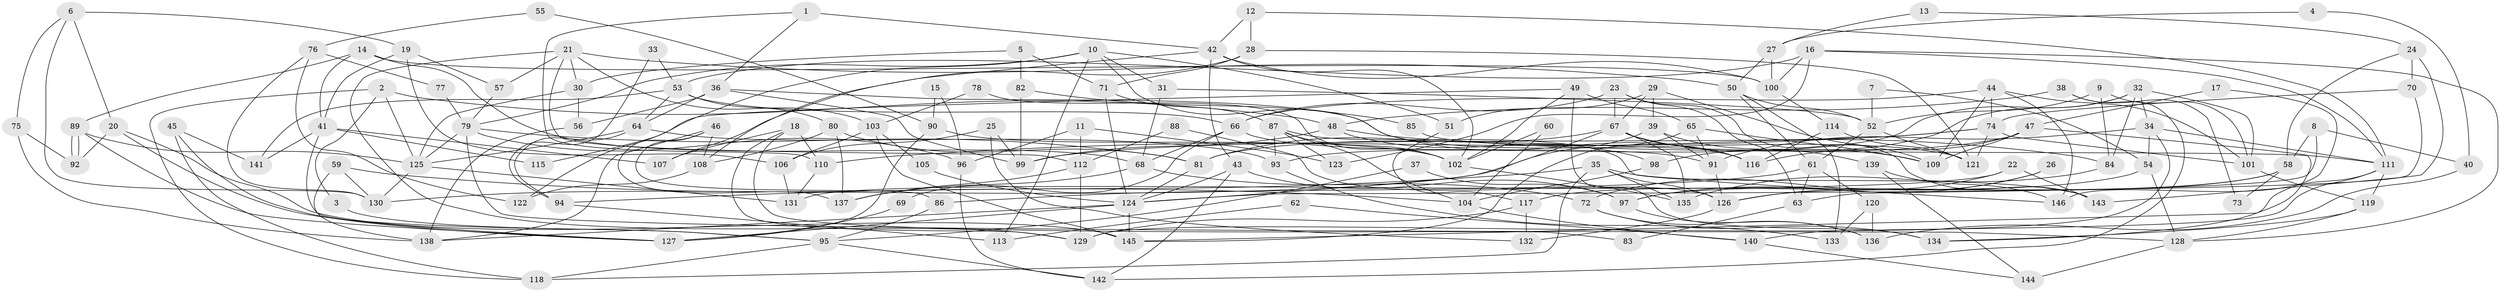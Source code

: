 // coarse degree distribution, {10: 0.022988505747126436, 7: 0.10344827586206896, 3: 0.13793103448275862, 6: 0.10344827586206896, 14: 0.011494252873563218, 9: 0.06896551724137931, 5: 0.1724137931034483, 2: 0.13793103448275862, 11: 0.022988505747126436, 4: 0.19540229885057472, 8: 0.022988505747126436}
// Generated by graph-tools (version 1.1) at 2025/18/03/04/25 18:18:33]
// undirected, 146 vertices, 292 edges
graph export_dot {
graph [start="1"]
  node [color=gray90,style=filled];
  1;
  2;
  3;
  4;
  5;
  6;
  7;
  8;
  9;
  10;
  11;
  12;
  13;
  14;
  15;
  16;
  17;
  18;
  19;
  20;
  21;
  22;
  23;
  24;
  25;
  26;
  27;
  28;
  29;
  30;
  31;
  32;
  33;
  34;
  35;
  36;
  37;
  38;
  39;
  40;
  41;
  42;
  43;
  44;
  45;
  46;
  47;
  48;
  49;
  50;
  51;
  52;
  53;
  54;
  55;
  56;
  57;
  58;
  59;
  60;
  61;
  62;
  63;
  64;
  65;
  66;
  67;
  68;
  69;
  70;
  71;
  72;
  73;
  74;
  75;
  76;
  77;
  78;
  79;
  80;
  81;
  82;
  83;
  84;
  85;
  86;
  87;
  88;
  89;
  90;
  91;
  92;
  93;
  94;
  95;
  96;
  97;
  98;
  99;
  100;
  101;
  102;
  103;
  104;
  105;
  106;
  107;
  108;
  109;
  110;
  111;
  112;
  113;
  114;
  115;
  116;
  117;
  118;
  119;
  120;
  121;
  122;
  123;
  124;
  125;
  126;
  127;
  128;
  129;
  130;
  131;
  132;
  133;
  134;
  135;
  136;
  137;
  138;
  139;
  140;
  141;
  142;
  143;
  144;
  145;
  146;
  1 -- 42;
  1 -- 36;
  1 -- 110;
  2 -- 125;
  2 -- 118;
  2 -- 3;
  2 -- 48;
  3 -- 95;
  4 -- 40;
  4 -- 27;
  5 -- 71;
  5 -- 30;
  5 -- 82;
  6 -- 19;
  6 -- 130;
  6 -- 20;
  6 -- 75;
  7 -- 54;
  7 -- 52;
  8 -- 63;
  8 -- 58;
  8 -- 40;
  9 -- 52;
  9 -- 84;
  9 -- 101;
  10 -- 79;
  10 -- 51;
  10 -- 31;
  10 -- 113;
  10 -- 116;
  10 -- 122;
  11 -- 112;
  11 -- 96;
  11 -- 123;
  12 -- 111;
  12 -- 42;
  12 -- 28;
  13 -- 27;
  13 -- 24;
  14 -- 68;
  14 -- 100;
  14 -- 41;
  14 -- 89;
  15 -- 90;
  15 -- 96;
  16 -- 100;
  16 -- 128;
  16 -- 53;
  16 -- 111;
  16 -- 123;
  17 -- 146;
  17 -- 47;
  18 -- 107;
  18 -- 110;
  18 -- 83;
  18 -- 129;
  19 -- 41;
  19 -- 106;
  19 -- 57;
  20 -- 92;
  20 -- 95;
  20 -- 145;
  21 -- 112;
  21 -- 129;
  21 -- 30;
  21 -- 50;
  21 -- 57;
  21 -- 103;
  22 -- 143;
  22 -- 131;
  22 -- 72;
  23 -- 67;
  23 -- 66;
  23 -- 63;
  23 -- 143;
  24 -- 70;
  24 -- 143;
  24 -- 58;
  25 -- 106;
  25 -- 99;
  25 -- 132;
  26 -- 126;
  26 -- 97;
  27 -- 50;
  27 -- 100;
  28 -- 71;
  28 -- 107;
  28 -- 121;
  29 -- 67;
  29 -- 109;
  29 -- 39;
  29 -- 51;
  30 -- 125;
  30 -- 56;
  31 -- 52;
  31 -- 68;
  32 -- 101;
  32 -- 93;
  32 -- 34;
  32 -- 84;
  32 -- 98;
  33 -- 53;
  33 -- 94;
  34 -- 54;
  34 -- 91;
  34 -- 111;
  34 -- 129;
  35 -- 135;
  35 -- 118;
  35 -- 94;
  35 -- 126;
  35 -- 143;
  36 -- 56;
  36 -- 121;
  36 -- 64;
  36 -- 99;
  37 -- 95;
  37 -- 97;
  38 -- 48;
  38 -- 142;
  38 -- 73;
  39 -- 91;
  39 -- 130;
  39 -- 139;
  40 -- 136;
  41 -- 127;
  41 -- 107;
  41 -- 115;
  41 -- 141;
  42 -- 108;
  42 -- 102;
  42 -- 43;
  42 -- 100;
  43 -- 124;
  43 -- 97;
  43 -- 142;
  44 -- 109;
  44 -- 101;
  44 -- 66;
  44 -- 74;
  44 -- 146;
  45 -- 141;
  45 -- 127;
  45 -- 118;
  46 -- 137;
  46 -- 138;
  46 -- 86;
  46 -- 108;
  47 -- 134;
  47 -- 109;
  47 -- 81;
  47 -- 116;
  48 -- 84;
  48 -- 98;
  48 -- 99;
  49 -- 65;
  49 -- 134;
  49 -- 102;
  49 -- 115;
  50 -- 133;
  50 -- 52;
  50 -- 61;
  51 -- 117;
  52 -- 121;
  52 -- 61;
  53 -- 64;
  53 -- 66;
  53 -- 80;
  53 -- 141;
  54 -- 117;
  54 -- 128;
  55 -- 90;
  55 -- 76;
  56 -- 138;
  57 -- 79;
  58 -- 126;
  58 -- 73;
  58 -- 97;
  59 -- 130;
  59 -- 104;
  59 -- 138;
  60 -- 102;
  60 -- 104;
  61 -- 63;
  61 -- 86;
  61 -- 120;
  62 -- 113;
  62 -- 140;
  63 -- 83;
  64 -- 125;
  64 -- 93;
  64 -- 94;
  65 -- 91;
  65 -- 145;
  65 -- 109;
  66 -- 68;
  66 -- 69;
  66 -- 91;
  67 -- 116;
  67 -- 124;
  67 -- 81;
  67 -- 109;
  67 -- 135;
  68 -- 72;
  68 -- 137;
  69 -- 127;
  70 -- 74;
  70 -- 124;
  71 -- 87;
  71 -- 124;
  72 -- 134;
  72 -- 136;
  74 -- 99;
  74 -- 101;
  74 -- 110;
  74 -- 121;
  75 -- 138;
  75 -- 92;
  76 -- 130;
  76 -- 122;
  76 -- 77;
  77 -- 79;
  78 -- 103;
  78 -- 102;
  79 -- 81;
  79 -- 96;
  79 -- 125;
  79 -- 128;
  80 -- 81;
  80 -- 108;
  80 -- 137;
  81 -- 124;
  82 -- 99;
  82 -- 85;
  84 -- 135;
  85 -- 111;
  86 -- 95;
  87 -- 123;
  87 -- 104;
  87 -- 93;
  87 -- 102;
  87 -- 146;
  88 -- 126;
  88 -- 112;
  89 -- 92;
  89 -- 92;
  89 -- 125;
  89 -- 127;
  90 -- 127;
  90 -- 102;
  91 -- 126;
  93 -- 133;
  94 -- 113;
  95 -- 118;
  95 -- 142;
  96 -- 142;
  97 -- 136;
  98 -- 104;
  100 -- 114;
  101 -- 119;
  102 -- 135;
  103 -- 145;
  103 -- 105;
  103 -- 106;
  104 -- 140;
  105 -- 124;
  106 -- 131;
  108 -- 122;
  110 -- 131;
  111 -- 119;
  111 -- 140;
  111 -- 145;
  112 -- 129;
  112 -- 137;
  114 -- 116;
  114 -- 121;
  117 -- 129;
  117 -- 132;
  119 -- 128;
  119 -- 134;
  120 -- 136;
  120 -- 133;
  124 -- 145;
  124 -- 127;
  124 -- 138;
  125 -- 130;
  125 -- 131;
  126 -- 132;
  128 -- 144;
  139 -- 146;
  139 -- 144;
  140 -- 144;
}
